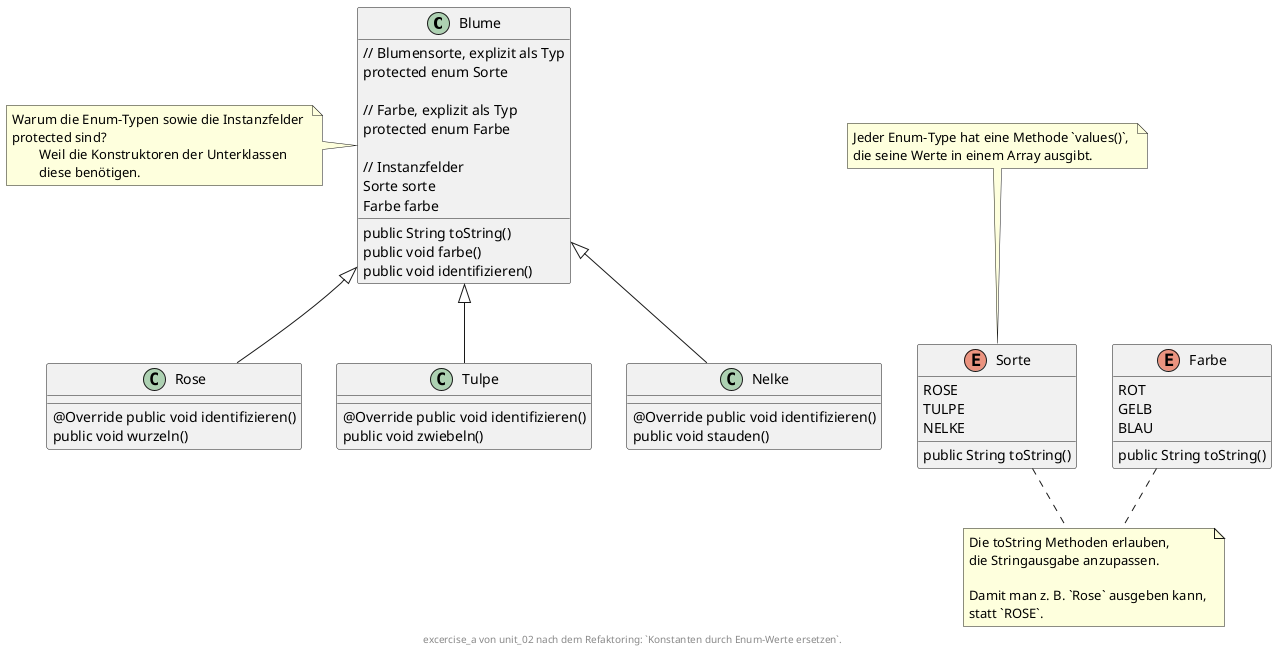 @startuml

abstract class Blume

note "Die toString Methoden erlauben,\ndie Stringausgabe anzupassen. \n\nDamit man z. B. `Rose` ausgeben kann, \nstatt `ROSE`." as TheToStringOfEnum
Sorte .. TheToStringOfEnum
Farbe .. TheToStringOfEnum

note left of Blume: Warum die Enum-Typen sowie die Instanzfelder \nprotected sind?\n\tWeil die Konstruktoren der Unterklassen\n\tdiese benötigen.
note top of Sorte: Jeder Enum-Type hat eine Methode `values()`, \ndie seine Werte in einem Array ausgibt.
Blume <|-- Rose
Blume <|-- Tulpe
Blume <|-- Nelke

class Blume {
// Blumensorte, explizit als Typ
protected enum Sorte

// Farbe, explizit als Typ
protected enum Farbe

// Instanzfelder
Sorte sorte
Farbe farbe
public String toString()
public void farbe()
public void identifizieren()
}


enum Sorte {
ROSE
TULPE
NELKE
public String toString()
}

enum Farbe {
ROT
GELB
BLAU
public String toString()
}

class Rose {
@Override public void identifizieren()
public void wurzeln()
}

class Tulpe {
@Override public void identifizieren()
public void zwiebeln()
}

class Nelke {
@Override public void identifizieren()
public void stauden()
}

center footer excercise_a von unit_02 nach dem Refaktoring: `Konstanten durch Enum-Werte ersetzen`.
@enduml